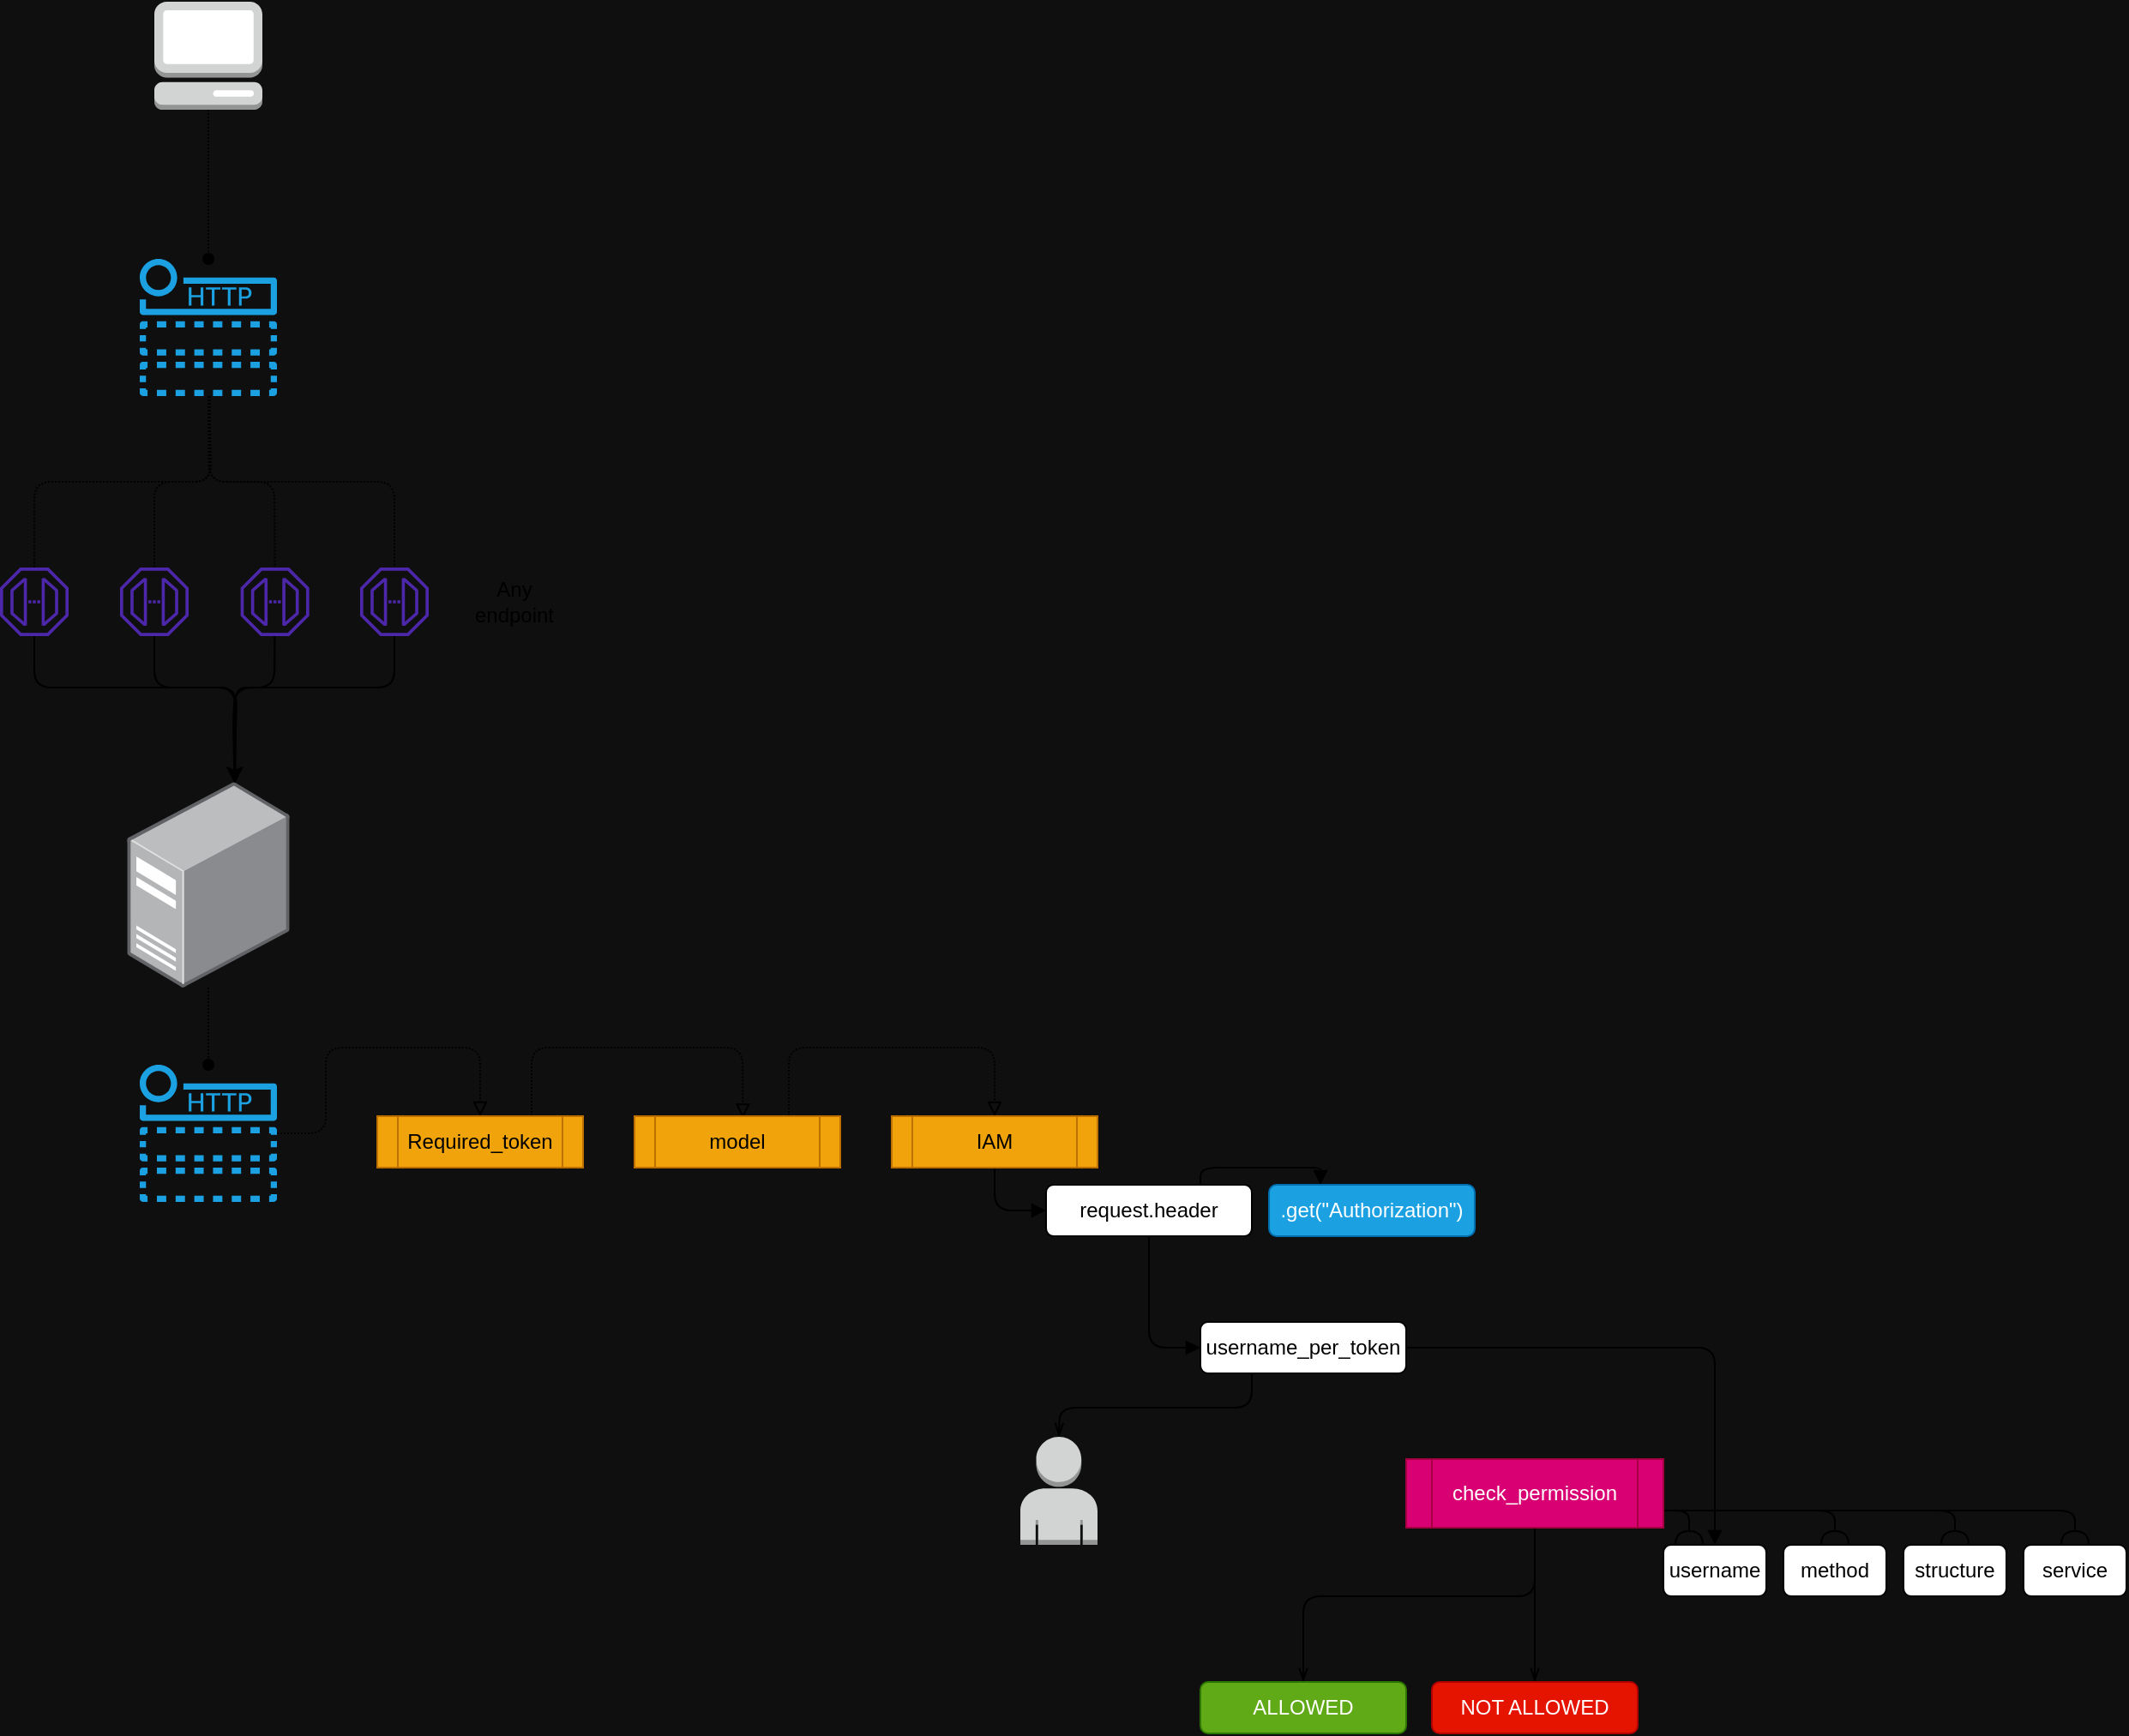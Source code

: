 <mxfile>
    <diagram id="XCg60cAHmKCDQjcN4mHG" name="Página-1">
        <mxGraphModel dx="1185" dy="738" grid="1" gridSize="10" guides="1" tooltips="1" connect="1" arrows="1" fold="1" page="1" pageScale="1" pageWidth="1654" pageHeight="1169" background="#0F0F0F" math="0" shadow="0">
            <root>
                <mxCell id="0"/>
                <mxCell id="1" parent="0"/>
                <mxCell id="15" style="edgeStyle=none;html=1;exitX=0.5;exitY=1;exitDx=0;exitDy=0;exitPerimeter=0;dashed=1;dashPattern=1 1;endArrow=oval;endFill=1;" edge="1" parent="1" source="2" target="17">
                    <mxGeometry relative="1" as="geometry">
                        <mxPoint x="492.615" y="160" as="targetPoint"/>
                    </mxGeometry>
                </mxCell>
                <mxCell id="2" value="" style="outlineConnect=0;dashed=0;verticalLabelPosition=bottom;verticalAlign=top;align=center;html=1;shape=mxgraph.aws3.management_console;fillColor=#D2D3D3;gradientColor=none;" vertex="1" parent="1">
                    <mxGeometry x="460" y="10" width="63" height="63" as="geometry"/>
                </mxCell>
                <mxCell id="23" style="edgeStyle=none;html=1;dashed=1;dashPattern=1 1;endArrow=oval;endFill=1;" edge="1" parent="1" source="3" target="22">
                    <mxGeometry relative="1" as="geometry">
                        <mxPoint x="610" y="525" as="targetPoint"/>
                    </mxGeometry>
                </mxCell>
                <mxCell id="3" value="" style="points=[];aspect=fixed;html=1;align=center;shadow=0;dashed=0;image;image=img/lib/allied_telesis/computer_and_terminals/Server_Desktop.svg;" vertex="1" parent="1">
                    <mxGeometry x="444.16" y="465" width="94.67" height="120" as="geometry"/>
                </mxCell>
                <mxCell id="12" style="edgeStyle=none;html=1;entryX=0.661;entryY=0.003;entryDx=0;entryDy=0;entryPerimeter=0;" edge="1" parent="1" source="4" target="3">
                    <mxGeometry relative="1" as="geometry">
                        <mxPoint x="506" y="460" as="targetPoint"/>
                        <Array as="points">
                            <mxPoint x="600" y="410"/>
                            <mxPoint x="507" y="410"/>
                            <mxPoint x="506" y="430"/>
                        </Array>
                    </mxGeometry>
                </mxCell>
                <mxCell id="4" value="" style="sketch=0;outlineConnect=0;fontColor=#232F3E;gradientColor=none;fillColor=#4D27AA;strokeColor=none;dashed=0;verticalLabelPosition=bottom;verticalAlign=top;align=center;html=1;fontSize=12;fontStyle=0;aspect=fixed;pointerEvents=1;shape=mxgraph.aws4.endpoint;" vertex="1" parent="1">
                    <mxGeometry x="580" y="340" width="40" height="40" as="geometry"/>
                </mxCell>
                <mxCell id="11" style="edgeStyle=none;html=1;entryX=0.66;entryY=0.003;entryDx=0;entryDy=0;entryPerimeter=0;" edge="1" parent="1" source="5" target="3">
                    <mxGeometry relative="1" as="geometry">
                        <mxPoint x="510" y="460" as="targetPoint"/>
                        <Array as="points">
                            <mxPoint x="530" y="410"/>
                            <mxPoint x="507" y="410"/>
                        </Array>
                    </mxGeometry>
                </mxCell>
                <mxCell id="5" value="" style="sketch=0;outlineConnect=0;fontColor=#232F3E;gradientColor=none;fillColor=#4D27AA;strokeColor=none;dashed=0;verticalLabelPosition=bottom;verticalAlign=top;align=center;html=1;fontSize=12;fontStyle=0;aspect=fixed;pointerEvents=1;shape=mxgraph.aws4.endpoint;" vertex="1" parent="1">
                    <mxGeometry x="510.33" y="340" width="40" height="40" as="geometry"/>
                </mxCell>
                <mxCell id="9" style="edgeStyle=none;html=1;entryX=0.666;entryY=0.003;entryDx=0;entryDy=0;entryPerimeter=0;" edge="1" parent="1" source="6" target="3">
                    <mxGeometry relative="1" as="geometry">
                        <Array as="points">
                            <mxPoint x="460" y="410"/>
                            <mxPoint x="507" y="410"/>
                        </Array>
                    </mxGeometry>
                </mxCell>
                <mxCell id="6" value="" style="sketch=0;outlineConnect=0;fontColor=#232F3E;gradientColor=none;fillColor=#4D27AA;strokeColor=none;dashed=0;verticalLabelPosition=bottom;verticalAlign=top;align=center;html=1;fontSize=12;fontStyle=0;aspect=fixed;pointerEvents=1;shape=mxgraph.aws4.endpoint;" vertex="1" parent="1">
                    <mxGeometry x="440.0" y="340" width="40" height="40" as="geometry"/>
                </mxCell>
                <mxCell id="8" style="edgeStyle=none;html=1;entryX=0.663;entryY=0.005;entryDx=0;entryDy=0;entryPerimeter=0;" edge="1" parent="1" source="7" target="3">
                    <mxGeometry relative="1" as="geometry">
                        <Array as="points">
                            <mxPoint x="390" y="410"/>
                            <mxPoint x="508" y="410"/>
                        </Array>
                    </mxGeometry>
                </mxCell>
                <mxCell id="7" value="" style="sketch=0;outlineConnect=0;fontColor=#232F3E;gradientColor=none;fillColor=#4D27AA;strokeColor=none;dashed=0;verticalLabelPosition=bottom;verticalAlign=top;align=center;html=1;fontSize=12;fontStyle=0;aspect=fixed;pointerEvents=1;shape=mxgraph.aws4.endpoint;" vertex="1" parent="1">
                    <mxGeometry x="370.0" y="340" width="40" height="40" as="geometry"/>
                </mxCell>
                <mxCell id="13" value="Any endpoint" style="text;html=1;strokeColor=none;fillColor=none;align=center;verticalAlign=middle;whiteSpace=wrap;rounded=0;" vertex="1" parent="1">
                    <mxGeometry x="640" y="345" width="60" height="30" as="geometry"/>
                </mxCell>
                <mxCell id="18" style="edgeStyle=none;html=1;dashed=1;dashPattern=1 1;endArrow=none;endFill=0;" edge="1" parent="1" source="17" target="7">
                    <mxGeometry relative="1" as="geometry">
                        <Array as="points">
                            <mxPoint x="493" y="290"/>
                            <mxPoint x="390" y="290"/>
                        </Array>
                    </mxGeometry>
                </mxCell>
                <mxCell id="19" style="edgeStyle=none;html=1;dashed=1;dashPattern=1 1;endArrow=none;endFill=0;" edge="1" parent="1" source="17" target="6">
                    <mxGeometry relative="1" as="geometry">
                        <Array as="points">
                            <mxPoint x="493" y="290"/>
                            <mxPoint x="460" y="290"/>
                        </Array>
                    </mxGeometry>
                </mxCell>
                <mxCell id="20" style="edgeStyle=none;html=1;dashed=1;dashPattern=1 1;endArrow=none;endFill=0;" edge="1" parent="1" source="17" target="5">
                    <mxGeometry relative="1" as="geometry">
                        <Array as="points">
                            <mxPoint x="492" y="290"/>
                            <mxPoint x="530" y="290"/>
                        </Array>
                    </mxGeometry>
                </mxCell>
                <mxCell id="21" style="edgeStyle=none;html=1;dashed=1;dashPattern=1 1;endArrow=none;endFill=0;" edge="1" parent="1" source="17" target="4">
                    <mxGeometry relative="1" as="geometry">
                        <Array as="points">
                            <mxPoint x="492" y="290"/>
                            <mxPoint x="600" y="290"/>
                        </Array>
                    </mxGeometry>
                </mxCell>
                <mxCell id="17" value="" style="sketch=0;outlineConnect=0;fontColor=#ffffff;fillColor=#1ba1e2;strokeColor=#006EAF;dashed=0;verticalLabelPosition=bottom;verticalAlign=top;align=center;html=1;fontSize=12;fontStyle=0;aspect=fixed;pointerEvents=1;shape=mxgraph.aws4.http_notification;" vertex="1" parent="1">
                    <mxGeometry x="451.5" y="160" width="80" height="80" as="geometry"/>
                </mxCell>
                <mxCell id="27" style="edgeStyle=none;html=1;entryX=0.5;entryY=0;entryDx=0;entryDy=0;dashed=1;dashPattern=1 1;endArrow=block;endFill=0;" edge="1" parent="1" source="22" target="24">
                    <mxGeometry relative="1" as="geometry">
                        <Array as="points">
                            <mxPoint x="560" y="670"/>
                            <mxPoint x="560" y="620"/>
                            <mxPoint x="650" y="620"/>
                        </Array>
                    </mxGeometry>
                </mxCell>
                <mxCell id="22" value="" style="sketch=0;outlineConnect=0;fontColor=#ffffff;fillColor=#1ba1e2;strokeColor=#006EAF;dashed=0;verticalLabelPosition=bottom;verticalAlign=top;align=center;html=1;fontSize=12;fontStyle=0;aspect=fixed;pointerEvents=1;shape=mxgraph.aws4.http_notification;" vertex="1" parent="1">
                    <mxGeometry x="451.5" y="630" width="80" height="80" as="geometry"/>
                </mxCell>
                <mxCell id="28" style="edgeStyle=none;html=1;exitX=0.75;exitY=0;exitDx=0;exitDy=0;entryX=0.527;entryY=0.041;entryDx=0;entryDy=0;entryPerimeter=0;dashed=1;dashPattern=1 1;endArrow=block;endFill=0;" edge="1" parent="1" source="24" target="25">
                    <mxGeometry relative="1" as="geometry">
                        <Array as="points">
                            <mxPoint x="680" y="620"/>
                            <mxPoint x="803" y="620"/>
                        </Array>
                    </mxGeometry>
                </mxCell>
                <mxCell id="24" value="Required_token" style="shape=process;whiteSpace=wrap;html=1;backgroundOutline=1;fillColor=#f0a30a;fontColor=#000000;strokeColor=#BD7000;" vertex="1" parent="1">
                    <mxGeometry x="590" y="660" width="120" height="30" as="geometry"/>
                </mxCell>
                <mxCell id="29" style="edgeStyle=none;html=1;exitX=0.75;exitY=0;exitDx=0;exitDy=0;entryX=0.5;entryY=0;entryDx=0;entryDy=0;dashed=1;dashPattern=1 1;endArrow=block;endFill=0;" edge="1" parent="1" source="25" target="26">
                    <mxGeometry relative="1" as="geometry">
                        <Array as="points">
                            <mxPoint x="830" y="620"/>
                            <mxPoint x="950" y="620"/>
                        </Array>
                    </mxGeometry>
                </mxCell>
                <mxCell id="25" value="model" style="shape=process;whiteSpace=wrap;html=1;backgroundOutline=1;fillColor=#f0a30a;fontColor=#000000;strokeColor=#BD7000;" vertex="1" parent="1">
                    <mxGeometry x="740" y="660" width="120" height="30" as="geometry"/>
                </mxCell>
                <mxCell id="31" style="edgeStyle=none;html=1;exitX=0.5;exitY=1;exitDx=0;exitDy=0;entryX=0;entryY=0.5;entryDx=0;entryDy=0;endArrow=block;endFill=1;" edge="1" parent="1" source="26" target="30">
                    <mxGeometry relative="1" as="geometry">
                        <Array as="points">
                            <mxPoint x="950" y="715"/>
                        </Array>
                    </mxGeometry>
                </mxCell>
                <mxCell id="26" value="IAM" style="shape=process;whiteSpace=wrap;html=1;backgroundOutline=1;fillColor=#f0a30a;fontColor=#000000;strokeColor=#BD7000;" vertex="1" parent="1">
                    <mxGeometry x="890" y="660" width="120" height="30" as="geometry"/>
                </mxCell>
                <mxCell id="34" style="edgeStyle=none;html=1;exitX=0.75;exitY=0;exitDx=0;exitDy=0;entryX=0.25;entryY=0;entryDx=0;entryDy=0;endArrow=block;endFill=1;" edge="1" parent="1" source="30" target="33">
                    <mxGeometry relative="1" as="geometry">
                        <Array as="points">
                            <mxPoint x="1070" y="690"/>
                            <mxPoint x="1140" y="690"/>
                        </Array>
                    </mxGeometry>
                </mxCell>
                <mxCell id="36" style="edgeStyle=none;html=1;exitX=0.5;exitY=1;exitDx=0;exitDy=0;entryX=0;entryY=0.5;entryDx=0;entryDy=0;endArrow=block;endFill=1;" edge="1" parent="1" source="30" target="35">
                    <mxGeometry relative="1" as="geometry">
                        <Array as="points">
                            <mxPoint x="1040" y="795"/>
                        </Array>
                    </mxGeometry>
                </mxCell>
                <mxCell id="30" value="request.header" style="rounded=1;whiteSpace=wrap;html=1;" vertex="1" parent="1">
                    <mxGeometry x="980" y="700" width="120" height="30" as="geometry"/>
                </mxCell>
                <mxCell id="33" value=".get(&quot;Authorization&quot;)" style="rounded=1;whiteSpace=wrap;html=1;fillColor=#1ba1e2;fontColor=#ffffff;strokeColor=#006EAF;" vertex="1" parent="1">
                    <mxGeometry x="1110" y="700" width="120" height="30" as="geometry"/>
                </mxCell>
                <mxCell id="42" style="edgeStyle=none;html=1;exitX=1;exitY=0.5;exitDx=0;exitDy=0;entryX=0.5;entryY=0;entryDx=0;entryDy=0;endArrow=block;endFill=1;" edge="1" parent="1" source="35" target="38">
                    <mxGeometry relative="1" as="geometry">
                        <Array as="points">
                            <mxPoint x="1370" y="795"/>
                        </Array>
                    </mxGeometry>
                </mxCell>
                <mxCell id="48" style="edgeStyle=none;html=1;exitX=0.25;exitY=1;exitDx=0;exitDy=0;entryX=0.5;entryY=0;entryDx=0;entryDy=0;entryPerimeter=0;endArrow=openThin;endFill=0;" edge="1" parent="1" source="35" target="47">
                    <mxGeometry relative="1" as="geometry">
                        <Array as="points">
                            <mxPoint x="1100" y="830"/>
                            <mxPoint x="988" y="830"/>
                        </Array>
                    </mxGeometry>
                </mxCell>
                <mxCell id="35" value="username_per_token" style="rounded=1;whiteSpace=wrap;html=1;" vertex="1" parent="1">
                    <mxGeometry x="1070" y="780" width="120" height="30" as="geometry"/>
                </mxCell>
                <mxCell id="43" style="edgeStyle=none;html=1;exitX=1;exitY=0.75;exitDx=0;exitDy=0;entryX=0.25;entryY=0;entryDx=0;entryDy=0;endArrow=halfCircle;endFill=0;" edge="1" parent="1" source="37" target="38">
                    <mxGeometry relative="1" as="geometry">
                        <Array as="points">
                            <mxPoint x="1355" y="890"/>
                        </Array>
                    </mxGeometry>
                </mxCell>
                <mxCell id="44" style="edgeStyle=none;html=1;exitX=1;exitY=0.75;exitDx=0;exitDy=0;entryX=0.5;entryY=0;entryDx=0;entryDy=0;endArrow=halfCircle;endFill=0;" edge="1" parent="1" source="37" target="39">
                    <mxGeometry relative="1" as="geometry">
                        <Array as="points">
                            <mxPoint x="1440" y="890"/>
                        </Array>
                    </mxGeometry>
                </mxCell>
                <mxCell id="45" style="edgeStyle=none;html=1;exitX=1;exitY=0.75;exitDx=0;exitDy=0;entryX=0.5;entryY=0;entryDx=0;entryDy=0;endArrow=halfCircle;endFill=0;" edge="1" parent="1" source="37" target="40">
                    <mxGeometry relative="1" as="geometry">
                        <Array as="points">
                            <mxPoint x="1510" y="890"/>
                        </Array>
                    </mxGeometry>
                </mxCell>
                <mxCell id="46" style="edgeStyle=none;html=1;exitX=1;exitY=0.75;exitDx=0;exitDy=0;entryX=0.5;entryY=0;entryDx=0;entryDy=0;endArrow=halfCircle;endFill=0;" edge="1" parent="1" source="37" target="41">
                    <mxGeometry relative="1" as="geometry">
                        <Array as="points">
                            <mxPoint x="1580" y="890"/>
                        </Array>
                    </mxGeometry>
                </mxCell>
                <mxCell id="52" style="edgeStyle=none;html=1;exitX=0.5;exitY=1;exitDx=0;exitDy=0;entryX=0.5;entryY=0;entryDx=0;entryDy=0;endArrow=openThin;endFill=0;" edge="1" parent="1" source="37" target="49">
                    <mxGeometry relative="1" as="geometry">
                        <Array as="points">
                            <mxPoint x="1265" y="940"/>
                            <mxPoint x="1130" y="940"/>
                        </Array>
                    </mxGeometry>
                </mxCell>
                <mxCell id="53" style="edgeStyle=none;html=1;exitX=0.5;exitY=1;exitDx=0;exitDy=0;entryX=0.5;entryY=0;entryDx=0;entryDy=0;endArrow=openThin;endFill=0;" edge="1" parent="1" source="37" target="51">
                    <mxGeometry relative="1" as="geometry">
                        <Array as="points">
                            <mxPoint x="1265" y="940"/>
                        </Array>
                    </mxGeometry>
                </mxCell>
                <mxCell id="37" value="check_permission" style="shape=process;whiteSpace=wrap;html=1;backgroundOutline=1;fillColor=#d80073;fontColor=#ffffff;strokeColor=#A50040;" vertex="1" parent="1">
                    <mxGeometry x="1190" y="860" width="150" height="40" as="geometry"/>
                </mxCell>
                <mxCell id="38" value="username" style="rounded=1;whiteSpace=wrap;html=1;" vertex="1" parent="1">
                    <mxGeometry x="1340" y="910" width="60" height="30" as="geometry"/>
                </mxCell>
                <mxCell id="39" value="method" style="rounded=1;whiteSpace=wrap;html=1;" vertex="1" parent="1">
                    <mxGeometry x="1410" y="910" width="60" height="30" as="geometry"/>
                </mxCell>
                <mxCell id="40" value="structure" style="rounded=1;whiteSpace=wrap;html=1;" vertex="1" parent="1">
                    <mxGeometry x="1480" y="910" width="60" height="30" as="geometry"/>
                </mxCell>
                <mxCell id="41" value="service" style="rounded=1;whiteSpace=wrap;html=1;" vertex="1" parent="1">
                    <mxGeometry x="1550" y="910" width="60" height="30" as="geometry"/>
                </mxCell>
                <mxCell id="47" value="" style="outlineConnect=0;dashed=0;verticalLabelPosition=bottom;verticalAlign=top;align=center;html=1;shape=mxgraph.aws3.user;fillColor=#D2D3D3;gradientColor=none;" vertex="1" parent="1">
                    <mxGeometry x="965" y="847" width="45" height="63" as="geometry"/>
                </mxCell>
                <mxCell id="49" value="ALLOWED" style="rounded=1;whiteSpace=wrap;html=1;fillColor=#60a917;fontColor=#ffffff;strokeColor=#2D7600;" vertex="1" parent="1">
                    <mxGeometry x="1070" y="990" width="120" height="30" as="geometry"/>
                </mxCell>
                <mxCell id="51" value="NOT ALLOWED" style="rounded=1;whiteSpace=wrap;html=1;fillColor=#e51400;strokeColor=#B20000;fontColor=#ffffff;" vertex="1" parent="1">
                    <mxGeometry x="1205" y="990" width="120" height="30" as="geometry"/>
                </mxCell>
            </root>
        </mxGraphModel>
    </diagram>
</mxfile>